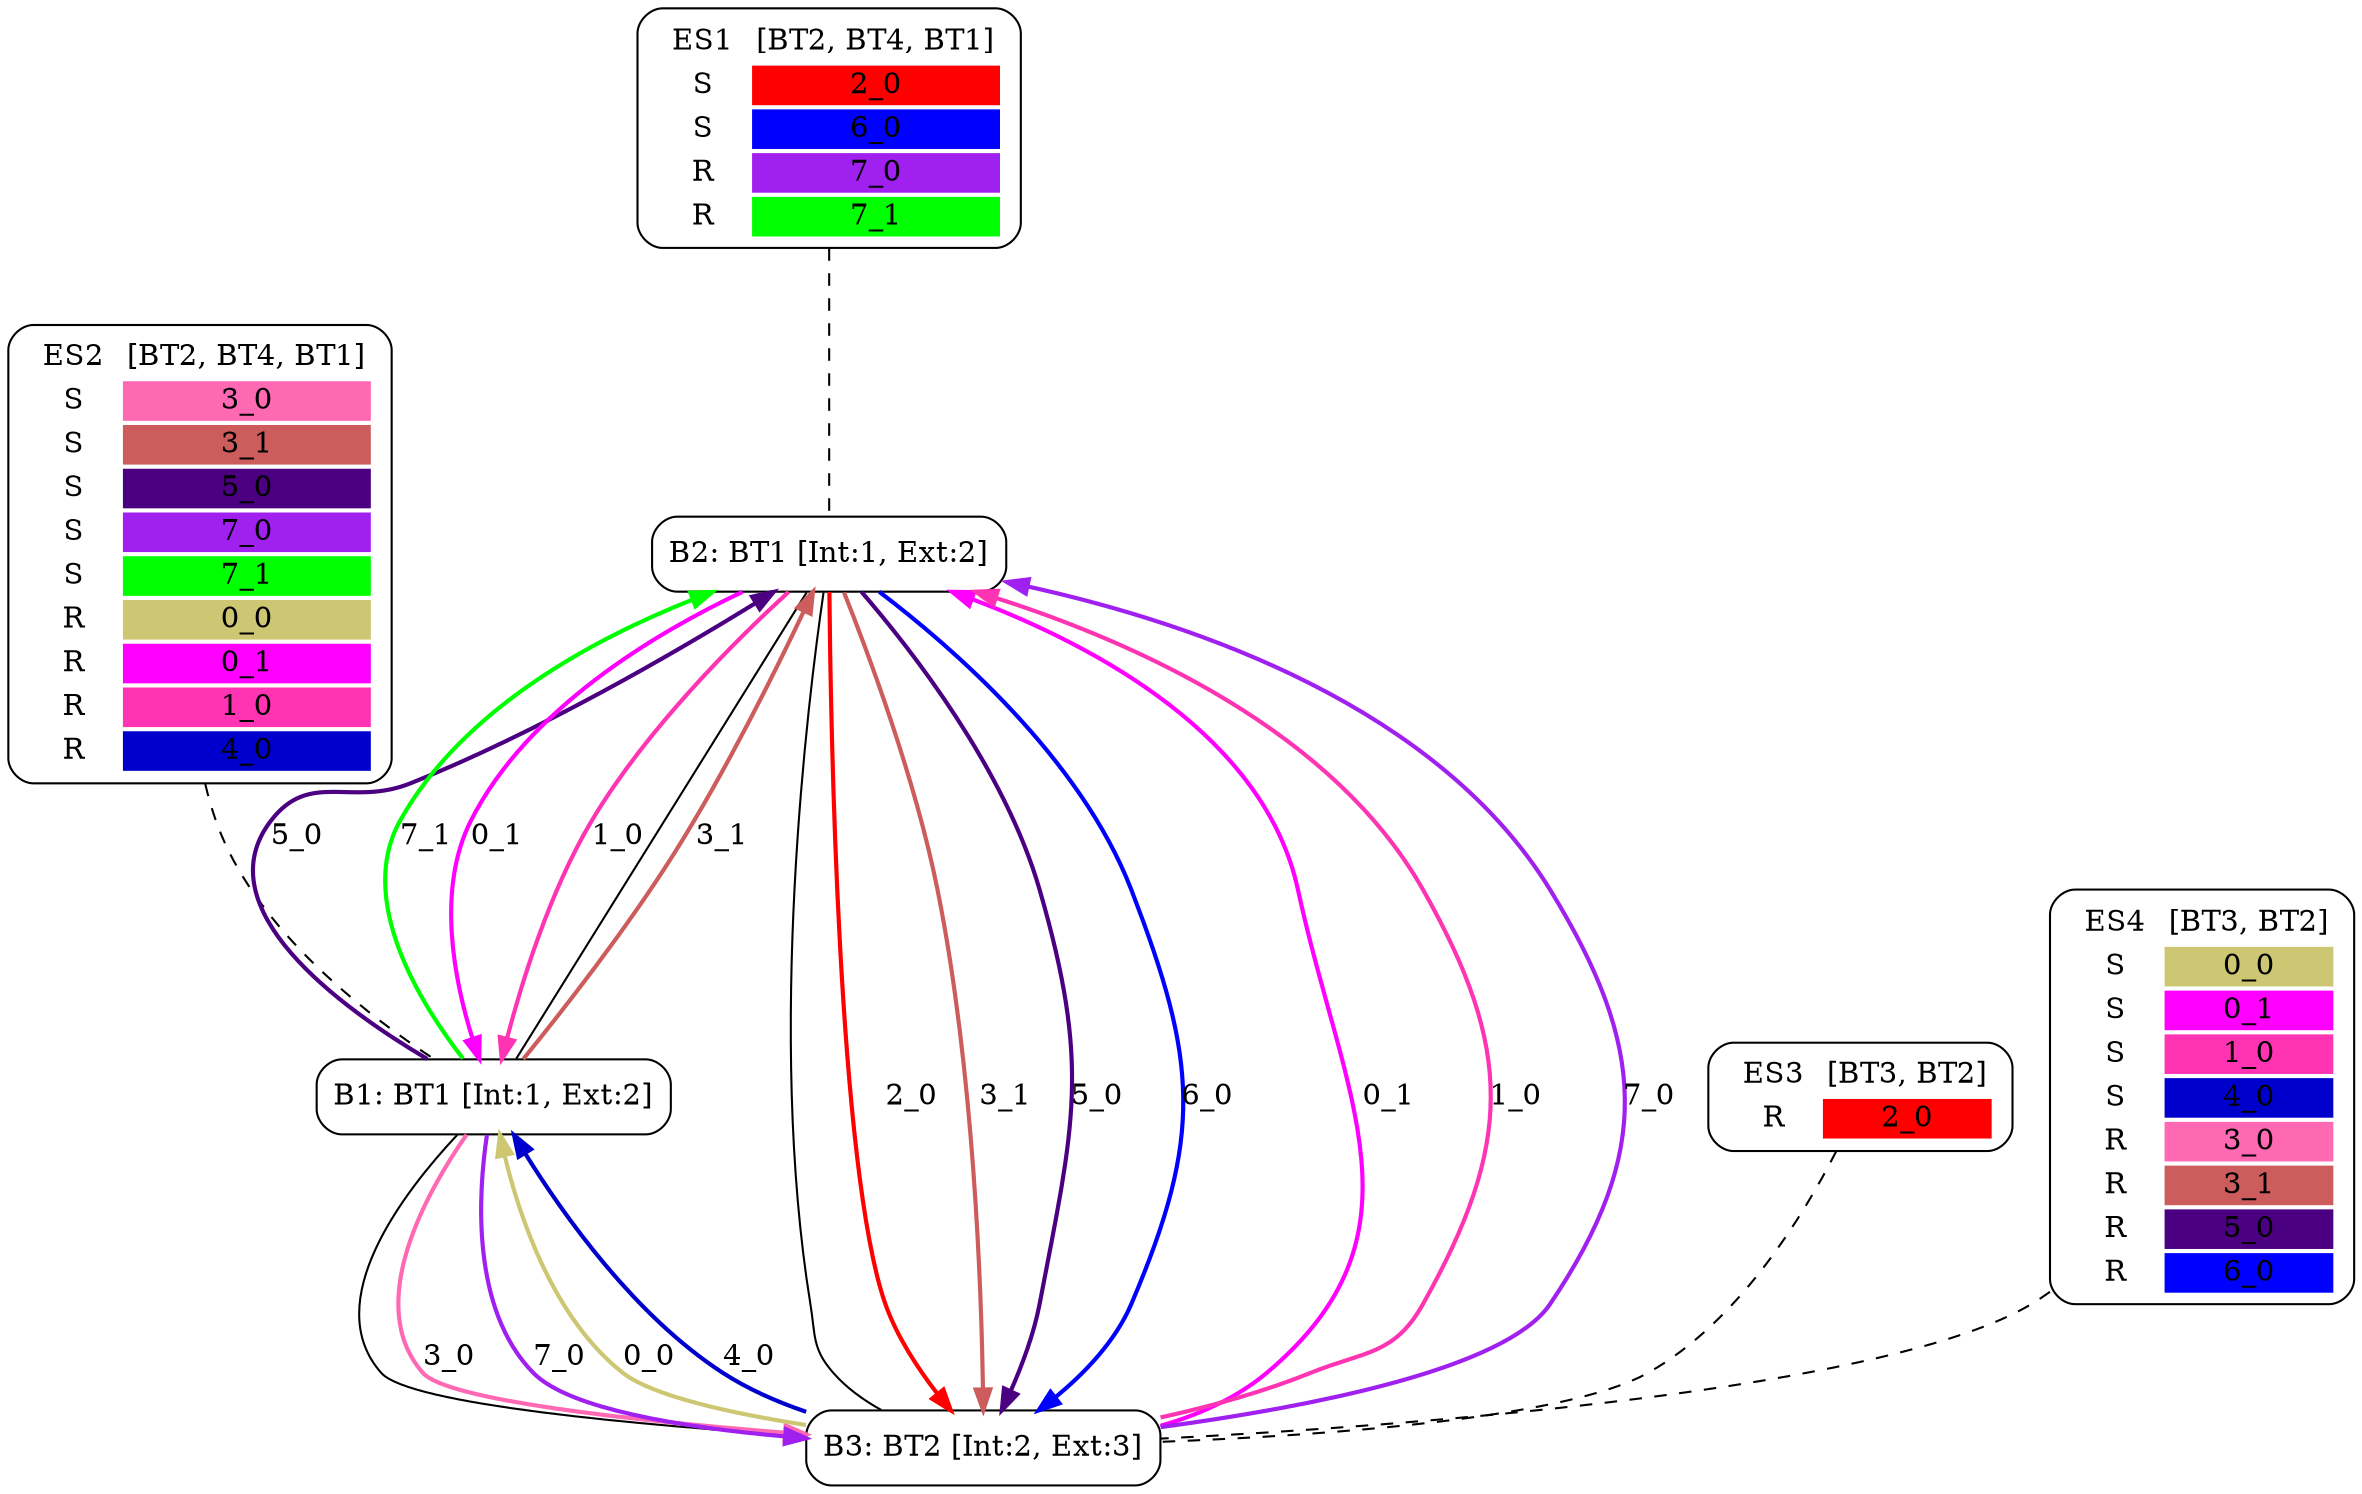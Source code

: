 digraph network {
  ES1 [ label=<<TABLE  BORDER="0"><TR> <TD ALIGN="CENTER" BORDER="0"> ES1 </TD> <TD>[BT2, BT4, BT1]</TD> </TR><TR><TD>S</TD><TD BGCOLOR="red">2_0</TD></TR>
<TR><TD>S</TD><TD BGCOLOR="blue">6_0</TD></TR>
<TR><TD>R</TD><TD BGCOLOR="purple">7_0</TD></TR>
<TR><TD>R</TD><TD BGCOLOR="green">7_1</TD></TR>
</TABLE>> shape="box" style="rounded" ];
  ES2 [ label=<<TABLE  BORDER="0"><TR> <TD ALIGN="CENTER" BORDER="0"> ES2 </TD> <TD>[BT2, BT4, BT1]</TD> </TR><TR><TD>S</TD><TD BGCOLOR="hotpink">3_0</TD></TR>
<TR><TD>S</TD><TD BGCOLOR="indianred">3_1</TD></TR>
<TR><TD>S</TD><TD BGCOLOR="indigo">5_0</TD></TR>
<TR><TD>S</TD><TD BGCOLOR="purple">7_0</TD></TR>
<TR><TD>S</TD><TD BGCOLOR="green">7_1</TD></TR>
<TR><TD>R</TD><TD BGCOLOR="khaki3">0_0</TD></TR>
<TR><TD>R</TD><TD BGCOLOR="magenta1">0_1</TD></TR>
<TR><TD>R</TD><TD BGCOLOR="maroon1">1_0</TD></TR>
<TR><TD>R</TD><TD BGCOLOR="mediumblue">4_0</TD></TR>
</TABLE>> shape="box" style="rounded" ];
  ES3 [ label=<<TABLE  BORDER="0"><TR> <TD ALIGN="CENTER" BORDER="0"> ES3 </TD> <TD>[BT3, BT2]</TD> </TR><TR><TD>R</TD><TD BGCOLOR="red">2_0</TD></TR>
</TABLE>> shape="box" style="rounded" ];
  ES4 [ label=<<TABLE  BORDER="0"><TR> <TD ALIGN="CENTER" BORDER="0"> ES4 </TD> <TD>[BT3, BT2]</TD> </TR><TR><TD>S</TD><TD BGCOLOR="khaki3">0_0</TD></TR>
<TR><TD>S</TD><TD BGCOLOR="magenta1">0_1</TD></TR>
<TR><TD>S</TD><TD BGCOLOR="maroon1">1_0</TD></TR>
<TR><TD>S</TD><TD BGCOLOR="mediumblue">4_0</TD></TR>
<TR><TD>R</TD><TD BGCOLOR="hotpink">3_0</TD></TR>
<TR><TD>R</TD><TD BGCOLOR="indianred">3_1</TD></TR>
<TR><TD>R</TD><TD BGCOLOR="indigo">5_0</TD></TR>
<TR><TD>R</TD><TD BGCOLOR="blue">6_0</TD></TR>
</TABLE>> shape="box" style="rounded" ];
  B1 [ label="B1: BT1 [Int:1, Ext:2]" shape="box" style="rounded" ];
  B2 [ label="B2: BT1 [Int:1, Ext:2]" shape="box" style="rounded" ];
  B3 [ label="B3: BT2 [Int:2, Ext:3]" shape="box" style="rounded" ];
  ES1 -> B2 [ style="dashed" arrowhead="none" ];
  ES2 -> B1 [ style="dashed" arrowhead="none" ];
  ES3 -> B3 [ style="dashed" arrowhead="none" ];
  ES4 -> B3 [ style="dashed" arrowhead="none" ];
  B1 -> B2 [ arrowhead="none" ];
  B1 -> B3 [ arrowhead="none" ];
  B2 -> B3 [ arrowhead="none" ];
  B3 -> B1 [ label="0_0" color="khaki3" style="bold" ];
  B3 -> B2 [ label="0_1" color="magenta1" style="bold" ];
  B2 -> B1 [ label="0_1" color="magenta1" style="bold" ];
  B3 -> B2 [ label="1_0" color="maroon1" style="bold" ];
  B2 -> B1 [ label="1_0" color="maroon1" style="bold" ];
  B2 -> B3 [ label="2_0" color="red" style="bold" ];
  B1 -> B3 [ label="3_0" color="hotpink" style="bold" ];
  B1 -> B2 [ label="3_1" color="indianred" style="bold" ];
  B2 -> B3 [ label="3_1" color="indianred" style="bold" ];
  B3 -> B1 [ label="4_0" color="mediumblue" style="bold" ];
  B1 -> B2 [ label="5_0" color="indigo" style="bold" ];
  B2 -> B3 [ label="5_0" color="indigo" style="bold" ];
  B2 -> B3 [ label="6_0" color="blue" style="bold" ];
  B1 -> B3 [ label="7_0" color="purple" style="bold" ];
  B3 -> B2 [ label="7_0" color="purple" style="bold" ];
  B1 -> B2 [ label="7_1" color="green" style="bold" ];
}
